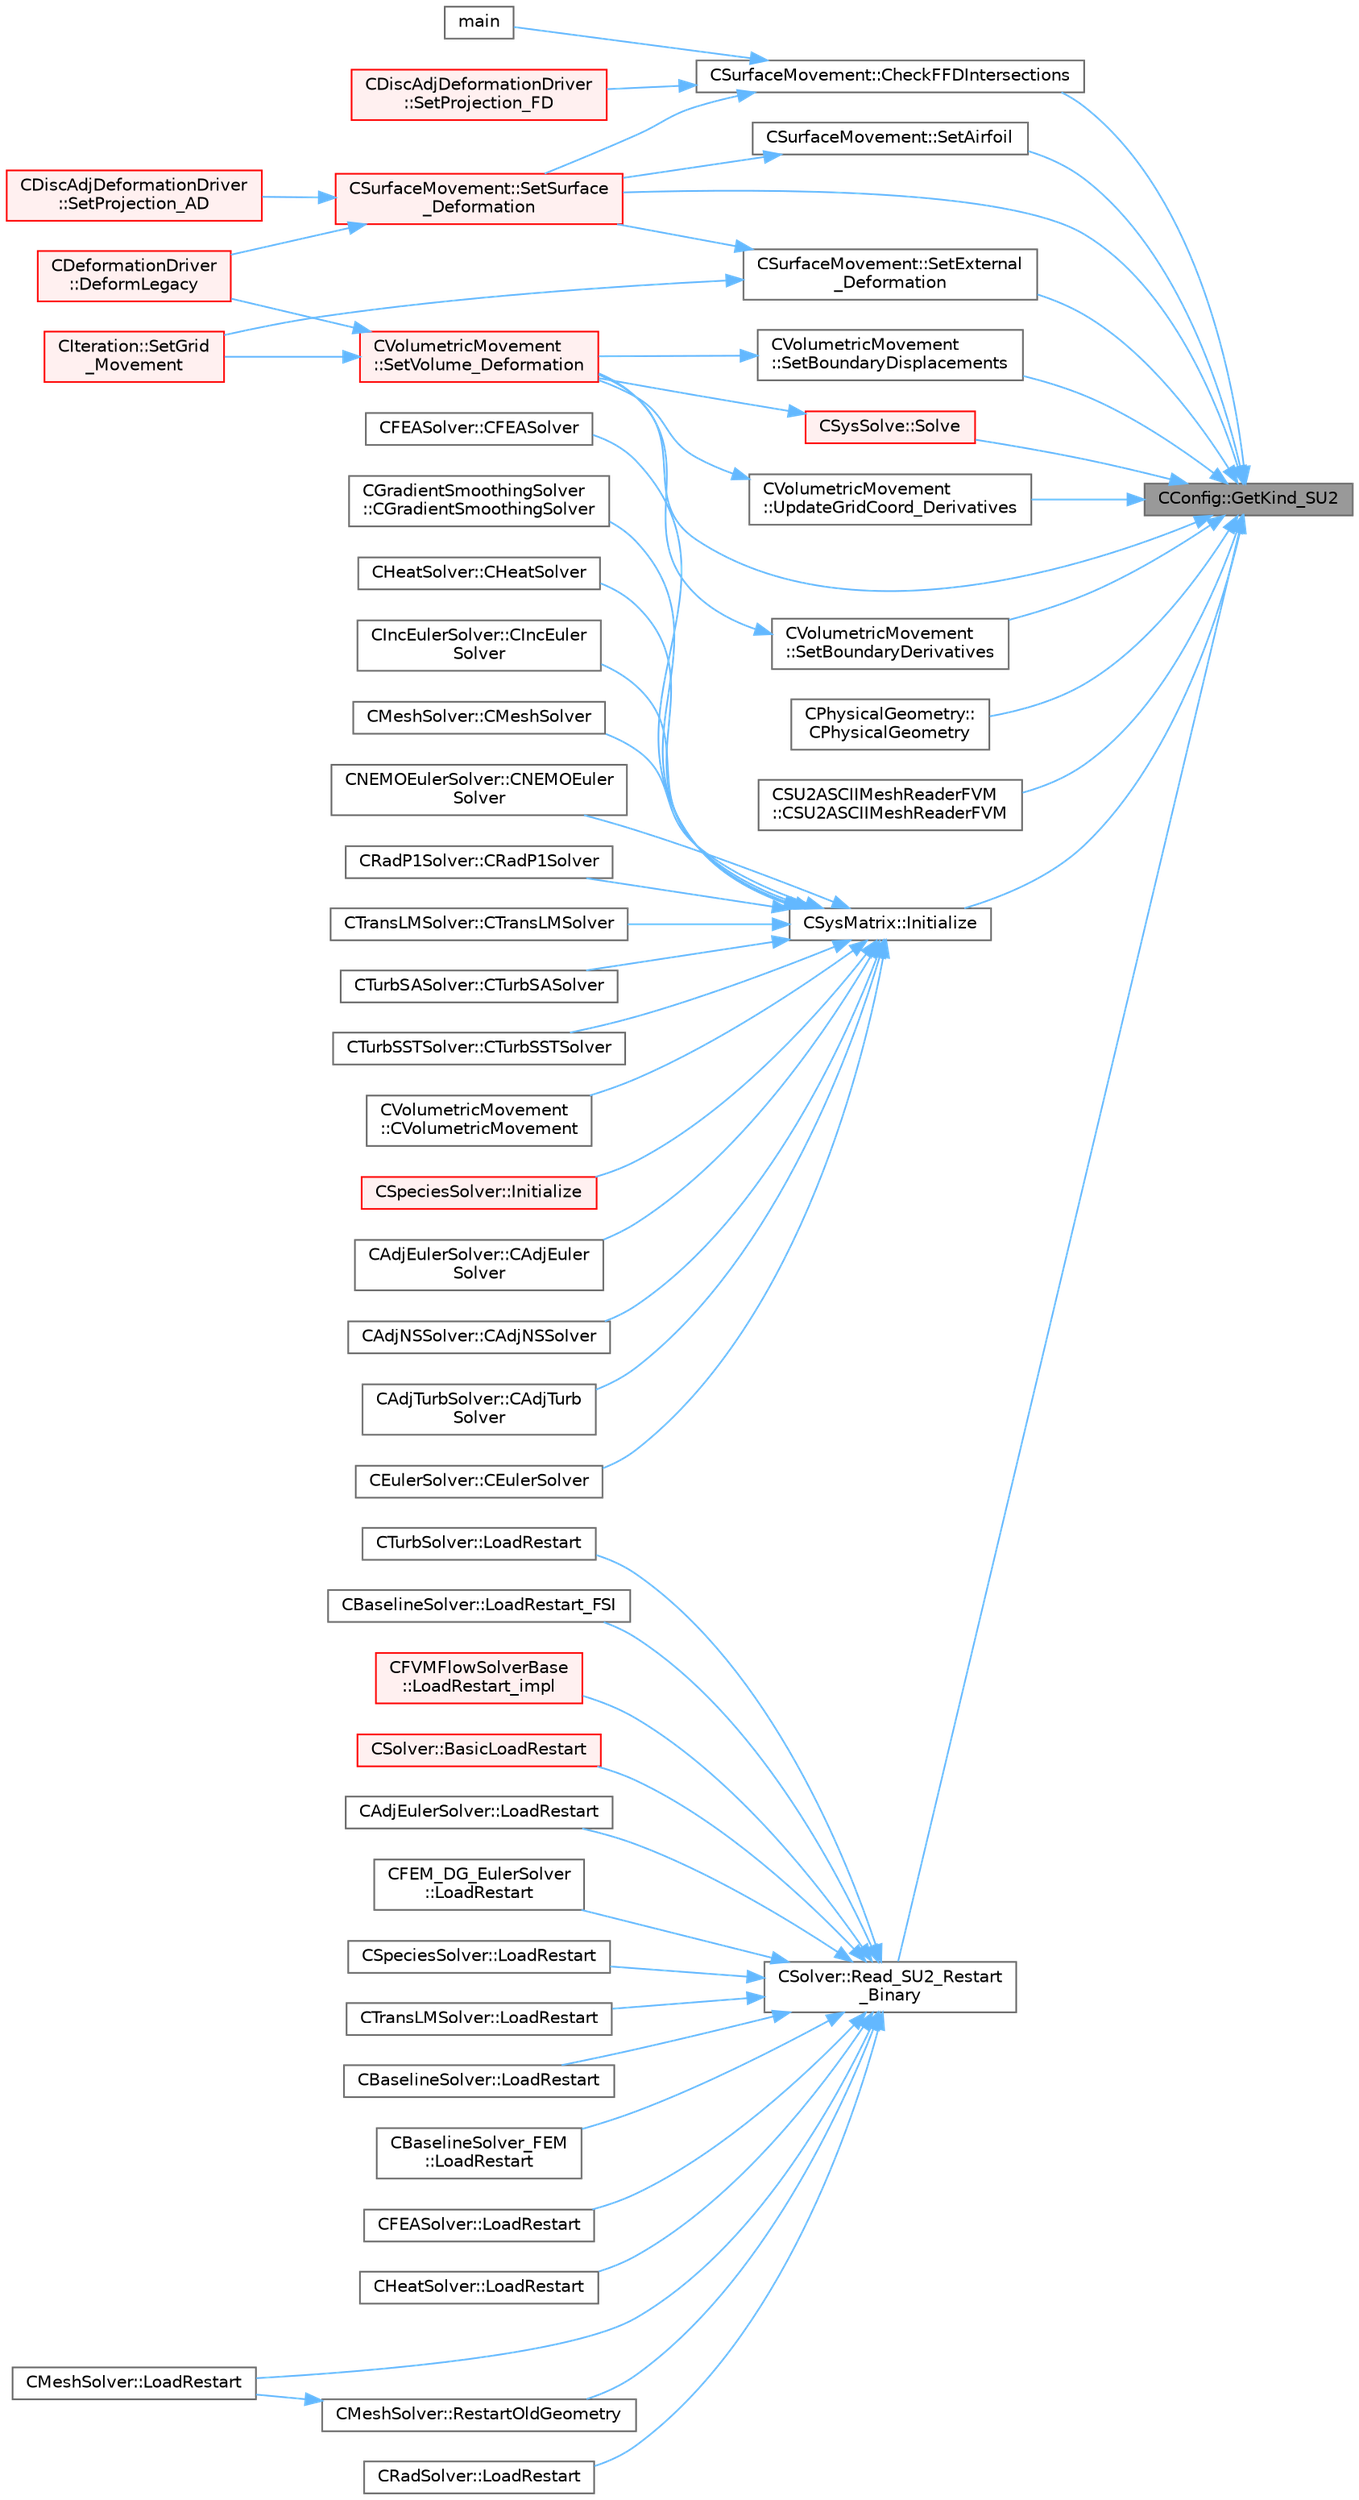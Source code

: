 digraph "CConfig::GetKind_SU2"
{
 // LATEX_PDF_SIZE
  bgcolor="transparent";
  edge [fontname=Helvetica,fontsize=10,labelfontname=Helvetica,labelfontsize=10];
  node [fontname=Helvetica,fontsize=10,shape=box,height=0.2,width=0.4];
  rankdir="RL";
  Node1 [id="Node000001",label="CConfig::GetKind_SU2",height=0.2,width=0.4,color="gray40", fillcolor="grey60", style="filled", fontcolor="black",tooltip="Get the kind of SU2 software component."];
  Node1 -> Node2 [id="edge1_Node000001_Node000002",dir="back",color="steelblue1",style="solid",tooltip=" "];
  Node2 [id="Node000002",label="CSurfaceMovement::CheckFFDIntersections",height=0.2,width=0.4,color="grey40", fillcolor="white", style="filled",URL="$classCSurfaceMovement.html#a55d4d6d2c26f414b4c21e915062684f4",tooltip="Check the intersections of the FFD with the surface."];
  Node2 -> Node3 [id="edge2_Node000002_Node000003",dir="back",color="steelblue1",style="solid",tooltip=" "];
  Node3 [id="Node000003",label="main",height=0.2,width=0.4,color="grey40", fillcolor="white", style="filled",URL="$SU2__GEO_8cpp.html#a0ddf1224851353fc92bfbff6f499fa97",tooltip=" "];
  Node2 -> Node4 [id="edge3_Node000002_Node000004",dir="back",color="steelblue1",style="solid",tooltip=" "];
  Node4 [id="Node000004",label="CDiscAdjDeformationDriver\l::SetProjection_FD",height=0.2,width=0.4,color="red", fillcolor="#FFF0F0", style="filled",URL="$classCDiscAdjDeformationDriver.html#a95299c158548de3cccbab0f2278172f5",tooltip="Projection of the surface sensitivity using finite differences (FD)."];
  Node2 -> Node7 [id="edge4_Node000002_Node000007",dir="back",color="steelblue1",style="solid",tooltip=" "];
  Node7 [id="Node000007",label="CSurfaceMovement::SetSurface\l_Deformation",height=0.2,width=0.4,color="red", fillcolor="#FFF0F0", style="filled",URL="$classCSurfaceMovement.html#af8da279141f7e64121f3d15019fee45e",tooltip="Set the surface/boundary deformation."];
  Node7 -> Node8 [id="edge5_Node000007_Node000008",dir="back",color="steelblue1",style="solid",tooltip=" "];
  Node8 [id="Node000008",label="CDeformationDriver\l::DeformLegacy",height=0.2,width=0.4,color="red", fillcolor="#FFF0F0", style="filled",URL="$classCDeformationDriver.html#a3a78157ae57334880516fa9b84b81c0a",tooltip="Mesh deformation based on legacy implementation."];
  Node7 -> Node12 [id="edge6_Node000007_Node000012",dir="back",color="steelblue1",style="solid",tooltip=" "];
  Node12 [id="Node000012",label="CDiscAdjDeformationDriver\l::SetProjection_AD",height=0.2,width=0.4,color="red", fillcolor="#FFF0F0", style="filled",URL="$classCDiscAdjDeformationDriver.html#a6cb4f362b649e12ef2afad764de6d70a",tooltip="Projection of the surface sensitivity using algorithmic differentiation (AD)."];
  Node1 -> Node16 [id="edge7_Node000001_Node000016",dir="back",color="steelblue1",style="solid",tooltip=" "];
  Node16 [id="Node000016",label="CPhysicalGeometry::\lCPhysicalGeometry",height=0.2,width=0.4,color="grey40", fillcolor="white", style="filled",URL="$classCPhysicalGeometry.html#a075a737b341a64de5463ddd41096692e",tooltip="Reads the geometry of the grid and adjust the boundary conditions with the configuration file."];
  Node1 -> Node17 [id="edge8_Node000001_Node000017",dir="back",color="steelblue1",style="solid",tooltip=" "];
  Node17 [id="Node000017",label="CSU2ASCIIMeshReaderFVM\l::CSU2ASCIIMeshReaderFVM",height=0.2,width=0.4,color="grey40", fillcolor="white", style="filled",URL="$classCSU2ASCIIMeshReaderFVM.html#ae13b34294e5cbbd0ea86ecf80a004935",tooltip="Constructor of the CSU2ASCIIMeshReaderFVM class."];
  Node1 -> Node18 [id="edge9_Node000001_Node000018",dir="back",color="steelblue1",style="solid",tooltip=" "];
  Node18 [id="Node000018",label="CSysMatrix::Initialize",height=0.2,width=0.4,color="grey40", fillcolor="white", style="filled",URL="$classCSysMatrix.html#ae17220ac30c2abcc7fdd3c5dc8f04571",tooltip="Initializes the sparse matrix."];
  Node18 -> Node19 [id="edge10_Node000018_Node000019",dir="back",color="steelblue1",style="solid",tooltip=" "];
  Node19 [id="Node000019",label="CAdjEulerSolver::CAdjEuler\lSolver",height=0.2,width=0.4,color="grey40", fillcolor="white", style="filled",URL="$classCAdjEulerSolver.html#a0a739888df9436d4707665d152a7af1a",tooltip=" "];
  Node18 -> Node20 [id="edge11_Node000018_Node000020",dir="back",color="steelblue1",style="solid",tooltip=" "];
  Node20 [id="Node000020",label="CAdjNSSolver::CAdjNSSolver",height=0.2,width=0.4,color="grey40", fillcolor="white", style="filled",URL="$classCAdjNSSolver.html#a323f1dc7c0b9fe00d1911eeeea365d46",tooltip=" "];
  Node18 -> Node21 [id="edge12_Node000018_Node000021",dir="back",color="steelblue1",style="solid",tooltip=" "];
  Node21 [id="Node000021",label="CAdjTurbSolver::CAdjTurb\lSolver",height=0.2,width=0.4,color="grey40", fillcolor="white", style="filled",URL="$classCAdjTurbSolver.html#a621bdae0b081f25a67425cc037cd90a2",tooltip=" "];
  Node18 -> Node22 [id="edge13_Node000018_Node000022",dir="back",color="steelblue1",style="solid",tooltip=" "];
  Node22 [id="Node000022",label="CEulerSolver::CEulerSolver",height=0.2,width=0.4,color="grey40", fillcolor="white", style="filled",URL="$classCEulerSolver.html#acb987947b2e76a9900605cb5fee72460",tooltip="Main constructor of this class."];
  Node18 -> Node23 [id="edge14_Node000018_Node000023",dir="back",color="steelblue1",style="solid",tooltip=" "];
  Node23 [id="Node000023",label="CFEASolver::CFEASolver",height=0.2,width=0.4,color="grey40", fillcolor="white", style="filled",URL="$classCFEASolver.html#a1d4c7d17d9c7143d3079fc78fae1599d",tooltip=" "];
  Node18 -> Node24 [id="edge15_Node000018_Node000024",dir="back",color="steelblue1",style="solid",tooltip=" "];
  Node24 [id="Node000024",label="CGradientSmoothingSolver\l::CGradientSmoothingSolver",height=0.2,width=0.4,color="grey40", fillcolor="white", style="filled",URL="$classCGradientSmoothingSolver.html#a388e06af9042060ac43193566bb03cc8",tooltip="Constructor of the class."];
  Node18 -> Node25 [id="edge16_Node000018_Node000025",dir="back",color="steelblue1",style="solid",tooltip=" "];
  Node25 [id="Node000025",label="CHeatSolver::CHeatSolver",height=0.2,width=0.4,color="grey40", fillcolor="white", style="filled",URL="$classCHeatSolver.html#a89c9ece2b98a950e53f4ee9482968186",tooltip="Constructor of the class."];
  Node18 -> Node26 [id="edge17_Node000018_Node000026",dir="back",color="steelblue1",style="solid",tooltip=" "];
  Node26 [id="Node000026",label="CIncEulerSolver::CIncEuler\lSolver",height=0.2,width=0.4,color="grey40", fillcolor="white", style="filled",URL="$classCIncEulerSolver.html#a2a0c72c1d1d79e45c69da03e01f6281a",tooltip="Constructor of the class."];
  Node18 -> Node27 [id="edge18_Node000018_Node000027",dir="back",color="steelblue1",style="solid",tooltip=" "];
  Node27 [id="Node000027",label="CMeshSolver::CMeshSolver",height=0.2,width=0.4,color="grey40", fillcolor="white", style="filled",URL="$classCMeshSolver.html#a728930536c48c01f17b91808115fdb91",tooltip="Constructor of the class."];
  Node18 -> Node28 [id="edge19_Node000018_Node000028",dir="back",color="steelblue1",style="solid",tooltip=" "];
  Node28 [id="Node000028",label="CNEMOEulerSolver::CNEMOEuler\lSolver",height=0.2,width=0.4,color="grey40", fillcolor="white", style="filled",URL="$classCNEMOEulerSolver.html#a192d56e184ee19ad0b0dd3282b74f1e6",tooltip="Contructor of the class."];
  Node18 -> Node29 [id="edge20_Node000018_Node000029",dir="back",color="steelblue1",style="solid",tooltip=" "];
  Node29 [id="Node000029",label="CRadP1Solver::CRadP1Solver",height=0.2,width=0.4,color="grey40", fillcolor="white", style="filled",URL="$classCRadP1Solver.html#ae423cf9af88b527eb54ebce86227d96a",tooltip=" "];
  Node18 -> Node30 [id="edge21_Node000018_Node000030",dir="back",color="steelblue1",style="solid",tooltip=" "];
  Node30 [id="Node000030",label="CTransLMSolver::CTransLMSolver",height=0.2,width=0.4,color="grey40", fillcolor="white", style="filled",URL="$classCTransLMSolver.html#a20abc5682fb22268537da1eac0abf24d",tooltip=" "];
  Node18 -> Node31 [id="edge22_Node000018_Node000031",dir="back",color="steelblue1",style="solid",tooltip=" "];
  Node31 [id="Node000031",label="CTurbSASolver::CTurbSASolver",height=0.2,width=0.4,color="grey40", fillcolor="white", style="filled",URL="$classCTurbSASolver.html#a06a8b09d1563dd48f364ff6e97c25cd8",tooltip="Constructor."];
  Node18 -> Node32 [id="edge23_Node000018_Node000032",dir="back",color="steelblue1",style="solid",tooltip=" "];
  Node32 [id="Node000032",label="CTurbSSTSolver::CTurbSSTSolver",height=0.2,width=0.4,color="grey40", fillcolor="white", style="filled",URL="$classCTurbSSTSolver.html#a84beba65418c7c2ca4f4843b989b360a",tooltip="Constructor."];
  Node18 -> Node33 [id="edge24_Node000018_Node000033",dir="back",color="steelblue1",style="solid",tooltip=" "];
  Node33 [id="Node000033",label="CVolumetricMovement\l::CVolumetricMovement",height=0.2,width=0.4,color="grey40", fillcolor="white", style="filled",URL="$classCVolumetricMovement.html#a6a95354e05a54fa2d2422f07de8bcc78",tooltip="Constructor of the class."];
  Node18 -> Node34 [id="edge25_Node000018_Node000034",dir="back",color="steelblue1",style="solid",tooltip=" "];
  Node34 [id="Node000034",label="CSpeciesSolver::Initialize",height=0.2,width=0.4,color="red", fillcolor="#FFF0F0", style="filled",URL="$classCSpeciesSolver.html#a3add249849d759ed3feec4f335aa9cde",tooltip=" "];
  Node1 -> Node37 [id="edge26_Node000001_Node000037",dir="back",color="steelblue1",style="solid",tooltip=" "];
  Node37 [id="Node000037",label="CSolver::Read_SU2_Restart\l_Binary",height=0.2,width=0.4,color="grey40", fillcolor="white", style="filled",URL="$classCSolver.html#a014ca6bbee7673aec0ba83067a6716a0",tooltip="Read a native SU2 restart file in binary format."];
  Node37 -> Node38 [id="edge27_Node000037_Node000038",dir="back",color="steelblue1",style="solid",tooltip=" "];
  Node38 [id="Node000038",label="CSolver::BasicLoadRestart",height=0.2,width=0.4,color="red", fillcolor="#FFF0F0", style="filled",URL="$classCSolver.html#a1da07a1447b99015b8d1ea6f1238c332",tooltip="Loads the solution from the restart file."];
  Node37 -> Node41 [id="edge28_Node000037_Node000041",dir="back",color="steelblue1",style="solid",tooltip=" "];
  Node41 [id="Node000041",label="CAdjEulerSolver::LoadRestart",height=0.2,width=0.4,color="grey40", fillcolor="white", style="filled",URL="$classCAdjEulerSolver.html#a4bc9fada01b433e9194d4c0d67adbbbd",tooltip="Load a solution from a restart file."];
  Node37 -> Node42 [id="edge29_Node000037_Node000042",dir="back",color="steelblue1",style="solid",tooltip=" "];
  Node42 [id="Node000042",label="CFEM_DG_EulerSolver\l::LoadRestart",height=0.2,width=0.4,color="grey40", fillcolor="white", style="filled",URL="$classCFEM__DG__EulerSolver.html#ab1a14528918d93d2f96c827a9f8bcd57",tooltip="Load a solution from a restart file."];
  Node37 -> Node43 [id="edge30_Node000037_Node000043",dir="back",color="steelblue1",style="solid",tooltip=" "];
  Node43 [id="Node000043",label="CSpeciesSolver::LoadRestart",height=0.2,width=0.4,color="grey40", fillcolor="white", style="filled",URL="$classCSpeciesSolver.html#a40ecea72824a266fcda6347d08a4fcea",tooltip="Load a solution from a restart file."];
  Node37 -> Node44 [id="edge31_Node000037_Node000044",dir="back",color="steelblue1",style="solid",tooltip=" "];
  Node44 [id="Node000044",label="CTransLMSolver::LoadRestart",height=0.2,width=0.4,color="grey40", fillcolor="white", style="filled",URL="$classCTransLMSolver.html#ab6989abf9b51cfb0b243b1bf98b48a16",tooltip="Load a solution from a restart file."];
  Node37 -> Node45 [id="edge32_Node000037_Node000045",dir="back",color="steelblue1",style="solid",tooltip=" "];
  Node45 [id="Node000045",label="CBaselineSolver::LoadRestart",height=0.2,width=0.4,color="grey40", fillcolor="white", style="filled",URL="$classCBaselineSolver.html#aa5fad3af8c5b48950679d5c5a3a91ec4",tooltip="Load a solution from a restart file."];
  Node37 -> Node46 [id="edge33_Node000037_Node000046",dir="back",color="steelblue1",style="solid",tooltip=" "];
  Node46 [id="Node000046",label="CBaselineSolver_FEM\l::LoadRestart",height=0.2,width=0.4,color="grey40", fillcolor="white", style="filled",URL="$classCBaselineSolver__FEM.html#a73e94685049650b1d21ea6bacca64e57",tooltip="Load a solution from a restart file."];
  Node37 -> Node47 [id="edge34_Node000037_Node000047",dir="back",color="steelblue1",style="solid",tooltip=" "];
  Node47 [id="Node000047",label="CFEASolver::LoadRestart",height=0.2,width=0.4,color="grey40", fillcolor="white", style="filled",URL="$classCFEASolver.html#ac693299e88dfc4daaf1b2f410ec8351d",tooltip="Load a solution from a restart file."];
  Node37 -> Node48 [id="edge35_Node000037_Node000048",dir="back",color="steelblue1",style="solid",tooltip=" "];
  Node48 [id="Node000048",label="CHeatSolver::LoadRestart",height=0.2,width=0.4,color="grey40", fillcolor="white", style="filled",URL="$classCHeatSolver.html#a0cc2cf63a1cd34b15be77cf3233beaae",tooltip="Load a solution from a restart file."];
  Node37 -> Node49 [id="edge36_Node000037_Node000049",dir="back",color="steelblue1",style="solid",tooltip=" "];
  Node49 [id="Node000049",label="CMeshSolver::LoadRestart",height=0.2,width=0.4,color="grey40", fillcolor="white", style="filled",URL="$classCMeshSolver.html#a7049d436ca386344acd2424eceb39ef4",tooltip="Load a solution from a restart file."];
  Node37 -> Node50 [id="edge37_Node000037_Node000050",dir="back",color="steelblue1",style="solid",tooltip=" "];
  Node50 [id="Node000050",label="CRadSolver::LoadRestart",height=0.2,width=0.4,color="grey40", fillcolor="white", style="filled",URL="$classCRadSolver.html#a9f64999fe5bfcb69fb4349d00d6d8ef5",tooltip="Load a solution from a restart file."];
  Node37 -> Node51 [id="edge38_Node000037_Node000051",dir="back",color="steelblue1",style="solid",tooltip=" "];
  Node51 [id="Node000051",label="CTurbSolver::LoadRestart",height=0.2,width=0.4,color="grey40", fillcolor="white", style="filled",URL="$classCTurbSolver.html#a7b62bcdb84f3345f560a6110905d7fb3",tooltip="Load a solution from a restart file."];
  Node37 -> Node52 [id="edge39_Node000037_Node000052",dir="back",color="steelblue1",style="solid",tooltip=" "];
  Node52 [id="Node000052",label="CBaselineSolver::LoadRestart_FSI",height=0.2,width=0.4,color="grey40", fillcolor="white", style="filled",URL="$classCBaselineSolver.html#ad3404f10c41c7bffbd682cb650476689",tooltip="Load a FSI solution from a restart file."];
  Node37 -> Node53 [id="edge40_Node000037_Node000053",dir="back",color="steelblue1",style="solid",tooltip=" "];
  Node53 [id="Node000053",label="CFVMFlowSolverBase\l::LoadRestart_impl",height=0.2,width=0.4,color="red", fillcolor="#FFF0F0", style="filled",URL="$classCFVMFlowSolverBase.html#a7cf80881bcda9a08b9c8cf78e7a3bc8d",tooltip="General implementation to load a flow solution from a restart file."];
  Node37 -> Node55 [id="edge41_Node000037_Node000055",dir="back",color="steelblue1",style="solid",tooltip=" "];
  Node55 [id="Node000055",label="CMeshSolver::RestartOldGeometry",height=0.2,width=0.4,color="grey40", fillcolor="white", style="filled",URL="$classCMeshSolver.html#accd7241ab78f3ccd19e918ccda4fb6e3",tooltip="Load the geometries at the previous time states n and nM1."];
  Node55 -> Node49 [id="edge42_Node000055_Node000049",dir="back",color="steelblue1",style="solid",tooltip=" "];
  Node1 -> Node56 [id="edge43_Node000001_Node000056",dir="back",color="steelblue1",style="solid",tooltip=" "];
  Node56 [id="Node000056",label="CSurfaceMovement::SetAirfoil",height=0.2,width=0.4,color="grey40", fillcolor="white", style="filled",URL="$classCSurfaceMovement.html#ab3e74df0fa9be4637a38b7391b6a0278",tooltip="Set a obstacle in a channel."];
  Node56 -> Node7 [id="edge44_Node000056_Node000007",dir="back",color="steelblue1",style="solid",tooltip=" "];
  Node1 -> Node57 [id="edge45_Node000001_Node000057",dir="back",color="steelblue1",style="solid",tooltip=" "];
  Node57 [id="Node000057",label="CVolumetricMovement\l::SetBoundaryDerivatives",height=0.2,width=0.4,color="grey40", fillcolor="white", style="filled",URL="$classCVolumetricMovement.html#aaad89d6c6a1276fa77b0dc52fe4184fa",tooltip="Set the derivatives of the boundary nodes."];
  Node57 -> Node58 [id="edge46_Node000057_Node000058",dir="back",color="steelblue1",style="solid",tooltip=" "];
  Node58 [id="Node000058",label="CVolumetricMovement\l::SetVolume_Deformation",height=0.2,width=0.4,color="red", fillcolor="#FFF0F0", style="filled",URL="$classCVolumetricMovement.html#a96c9dadafe051a2479ef4ec4b51adb04",tooltip="Grid deformation using the spring analogy method."];
  Node58 -> Node8 [id="edge47_Node000058_Node000008",dir="back",color="steelblue1",style="solid",tooltip=" "];
  Node58 -> Node61 [id="edge48_Node000058_Node000061",dir="back",color="steelblue1",style="solid",tooltip=" "];
  Node61 [id="Node000061",label="CIteration::SetGrid\l_Movement",height=0.2,width=0.4,color="red", fillcolor="#FFF0F0", style="filled",URL="$classCIteration.html#a7b36785762f6b0c214569b185b858b6c",tooltip="Updates the positions and grid velocities for dynamic meshes between physical time steps."];
  Node1 -> Node84 [id="edge49_Node000001_Node000084",dir="back",color="steelblue1",style="solid",tooltip=" "];
  Node84 [id="Node000084",label="CVolumetricMovement\l::SetBoundaryDisplacements",height=0.2,width=0.4,color="grey40", fillcolor="white", style="filled",URL="$classCVolumetricMovement.html#a3555067b3e76a3d6fed5d78a21a776ea",tooltip="Check the boundary vertex that are going to be moved."];
  Node84 -> Node58 [id="edge50_Node000084_Node000058",dir="back",color="steelblue1",style="solid",tooltip=" "];
  Node1 -> Node85 [id="edge51_Node000001_Node000085",dir="back",color="steelblue1",style="solid",tooltip=" "];
  Node85 [id="Node000085",label="CSurfaceMovement::SetExternal\l_Deformation",height=0.2,width=0.4,color="grey40", fillcolor="white", style="filled",URL="$classCSurfaceMovement.html#a575ff545fe6de6e84fb8fed8e1615edb",tooltip="Set any surface deformationsbased on an input file."];
  Node85 -> Node61 [id="edge52_Node000085_Node000061",dir="back",color="steelblue1",style="solid",tooltip=" "];
  Node85 -> Node7 [id="edge53_Node000085_Node000007",dir="back",color="steelblue1",style="solid",tooltip=" "];
  Node1 -> Node7 [id="edge54_Node000001_Node000007",dir="back",color="steelblue1",style="solid",tooltip=" "];
  Node1 -> Node58 [id="edge55_Node000001_Node000058",dir="back",color="steelblue1",style="solid",tooltip=" "];
  Node1 -> Node86 [id="edge56_Node000001_Node000086",dir="back",color="steelblue1",style="solid",tooltip=" "];
  Node86 [id="Node000086",label="CSysSolve::Solve",height=0.2,width=0.4,color="red", fillcolor="#FFF0F0", style="filled",URL="$classCSysSolve.html#a8b6b6ec9a70f8207cbf0b7a5c37eaef8",tooltip="Solve the linear system using a Krylov subspace method."];
  Node86 -> Node58 [id="edge57_Node000086_Node000058",dir="back",color="steelblue1",style="solid",tooltip=" "];
  Node1 -> Node94 [id="edge58_Node000001_Node000094",dir="back",color="steelblue1",style="solid",tooltip=" "];
  Node94 [id="Node000094",label="CVolumetricMovement\l::UpdateGridCoord_Derivatives",height=0.2,width=0.4,color="grey40", fillcolor="white", style="filled",URL="$classCVolumetricMovement.html#a03392b57e29ad61962606cc8133b5498",tooltip="Update the derivatives of the coordinates after the grid movement."];
  Node94 -> Node58 [id="edge59_Node000094_Node000058",dir="back",color="steelblue1",style="solid",tooltip=" "];
}
